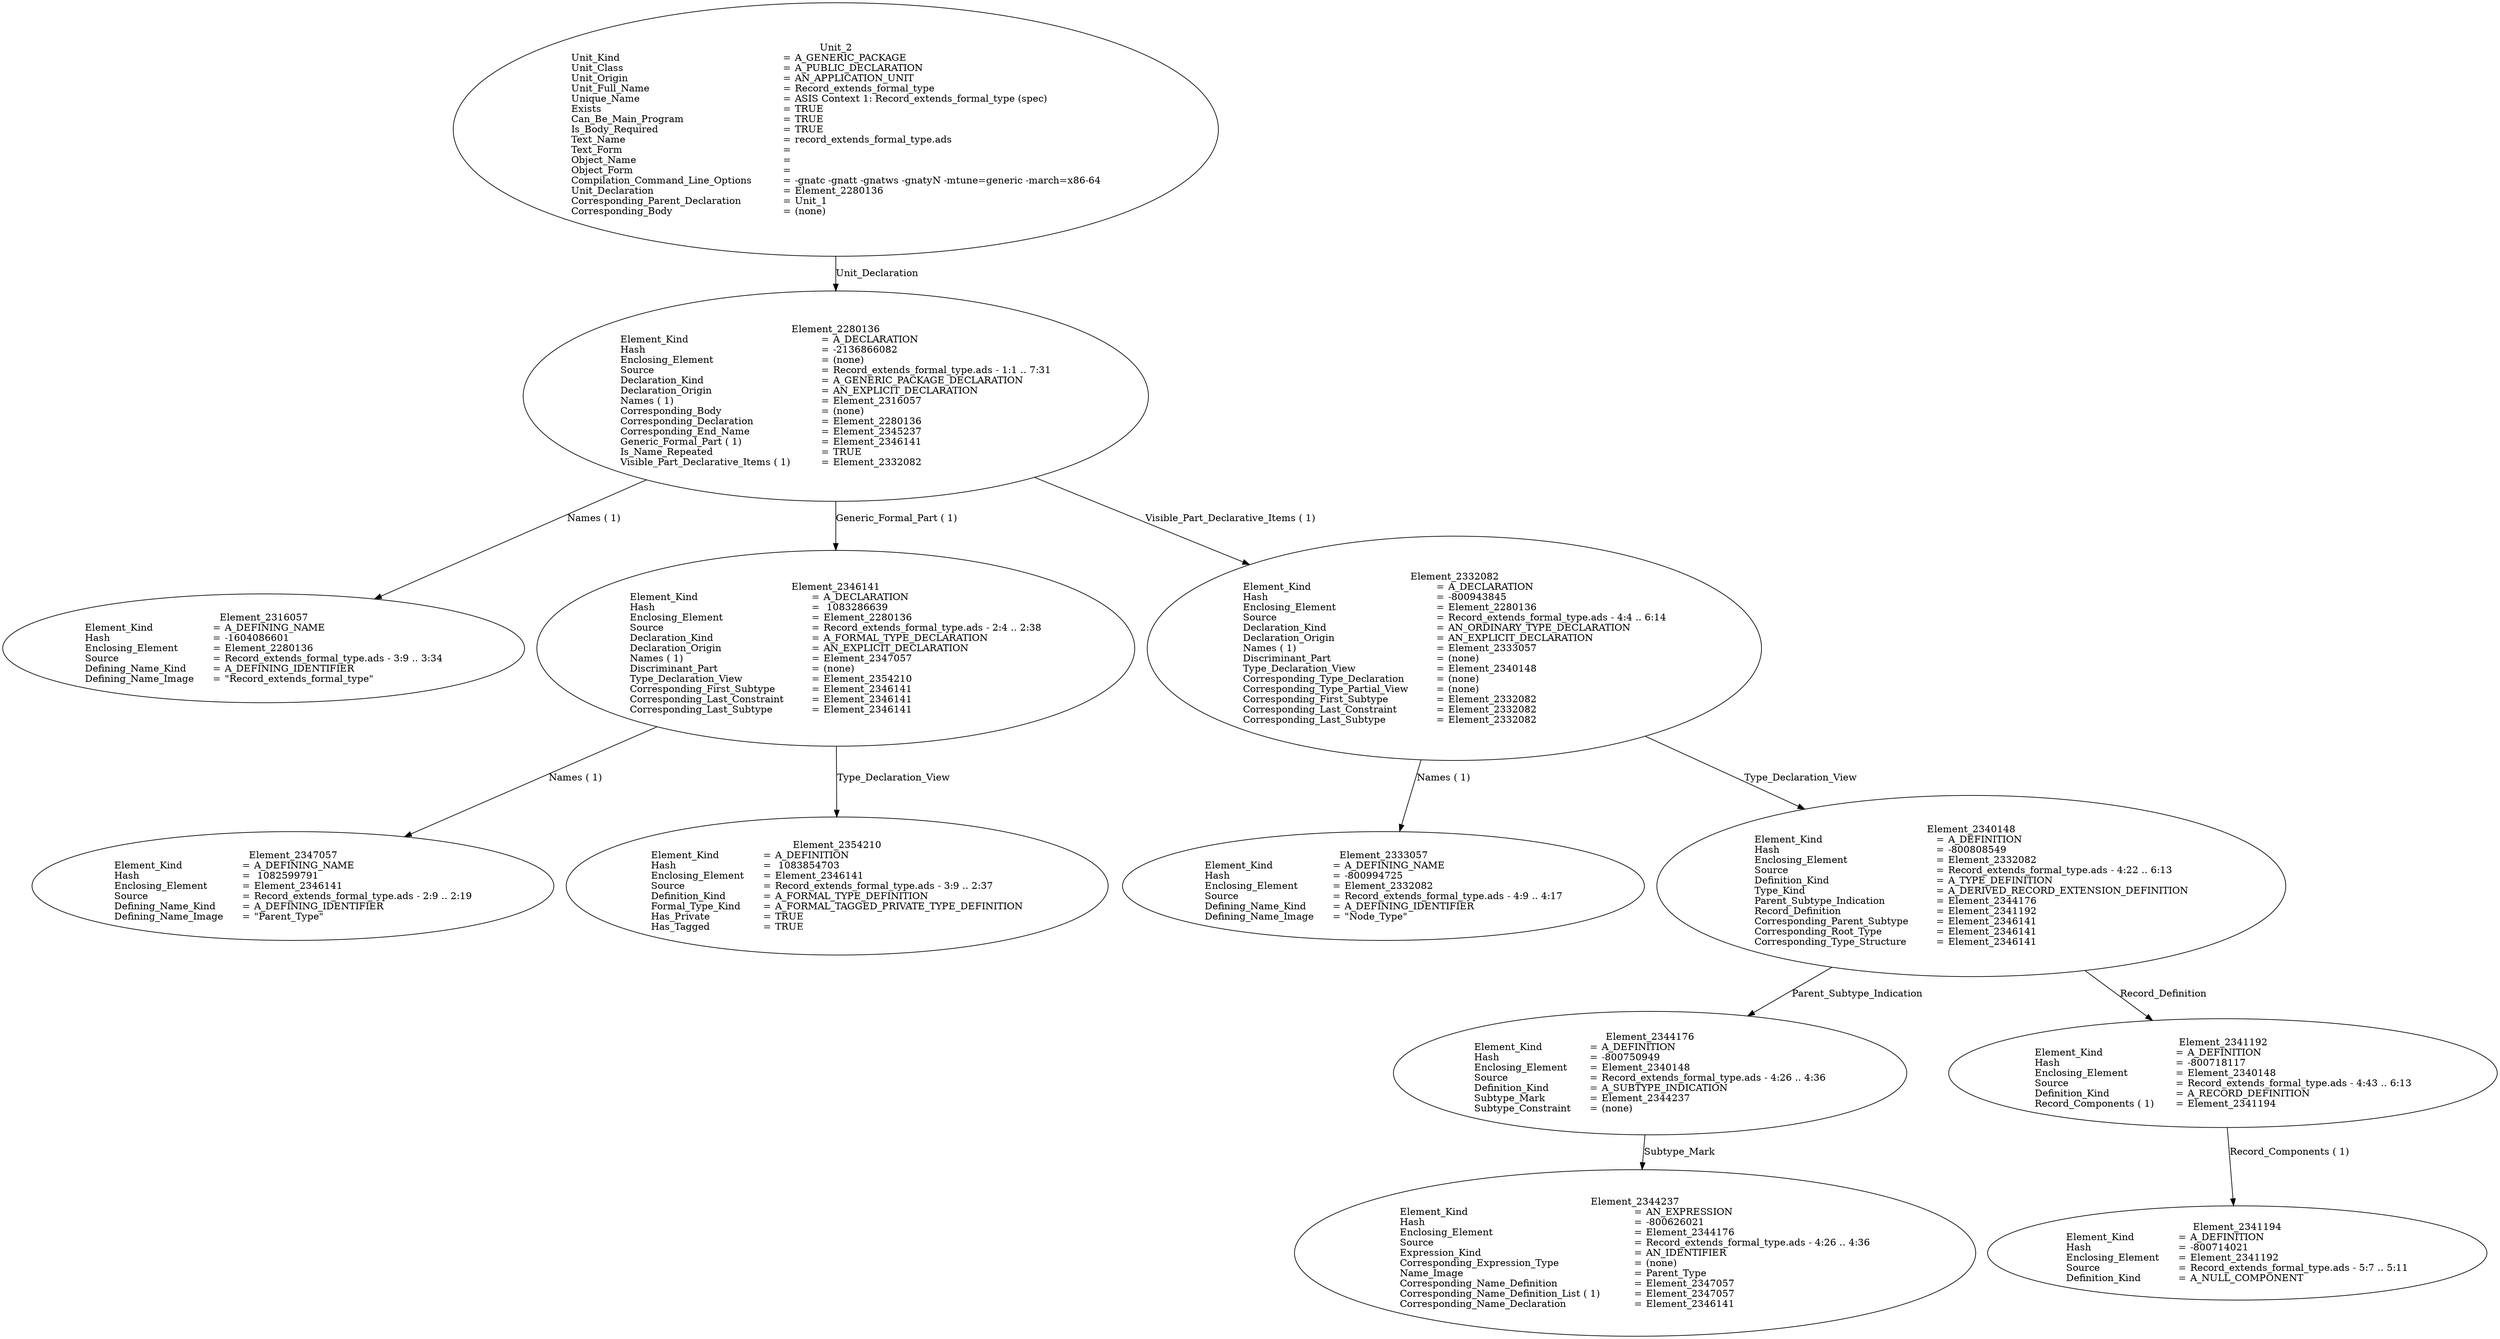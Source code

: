 digraph "record_extends_formal_type.adt" {
  Unit_2 -> Element_2280136
      [ label=Unit_Declaration ];
  Unit_2
      [ label=<<TABLE BORDER="0" CELLBORDER="0" CELLSPACING="0" CELLPADDING="0"> 
          <TR><TD COLSPAN="3">Unit_2</TD></TR>
          <TR><TD ALIGN="LEFT">Unit_Kind   </TD><TD> = </TD><TD ALIGN="LEFT">A_GENERIC_PACKAGE</TD></TR>
          <TR><TD ALIGN="LEFT">Unit_Class   </TD><TD> = </TD><TD ALIGN="LEFT">A_PUBLIC_DECLARATION</TD></TR>
          <TR><TD ALIGN="LEFT">Unit_Origin   </TD><TD> = </TD><TD ALIGN="LEFT">AN_APPLICATION_UNIT</TD></TR>
          <TR><TD ALIGN="LEFT">Unit_Full_Name    </TD><TD> = </TD><TD ALIGN="LEFT">Record_extends_formal_type</TD></TR>
          <TR><TD ALIGN="LEFT">Unique_Name   </TD><TD> = </TD><TD ALIGN="LEFT">ASIS Context 1: Record_extends_formal_type (spec)</TD></TR>
          <TR><TD ALIGN="LEFT">Exists  </TD><TD> = </TD><TD ALIGN="LEFT">TRUE</TD></TR>
          <TR><TD ALIGN="LEFT">Can_Be_Main_Program     </TD><TD> = </TD><TD ALIGN="LEFT">TRUE</TD></TR>
          <TR><TD ALIGN="LEFT">Is_Body_Required     </TD><TD> = </TD><TD ALIGN="LEFT">TRUE</TD></TR>
          <TR><TD ALIGN="LEFT">Text_Name   </TD><TD> = </TD><TD ALIGN="LEFT">record_extends_formal_type.ads</TD></TR>
          <TR><TD ALIGN="LEFT">Text_Form   </TD><TD> = </TD><TD ALIGN="LEFT"></TD></TR>
          <TR><TD ALIGN="LEFT">Object_Name   </TD><TD> = </TD><TD ALIGN="LEFT"></TD></TR>
          <TR><TD ALIGN="LEFT">Object_Form   </TD><TD> = </TD><TD ALIGN="LEFT"></TD></TR>
          <TR><TD ALIGN="LEFT">Compilation_Command_Line_Options         </TD><TD> = </TD><TD ALIGN="LEFT">-gnatc -gnatt -gnatws -gnatyN -mtune=generic -march=x86-64</TD></TR>
          <TR><TD ALIGN="LEFT">Unit_Declaration     </TD><TD> = </TD><TD ALIGN="LEFT">Element_2280136</TD></TR>
          <TR><TD ALIGN="LEFT">Corresponding_Parent_Declaration         </TD><TD> = </TD><TD ALIGN="LEFT">Unit_1</TD></TR>
          <TR><TD ALIGN="LEFT">Corresponding_Body     </TD><TD> = </TD><TD ALIGN="LEFT">(none)</TD></TR>
          </TABLE>> ];
  Element_2280136 -> Element_2316057
      [ label="Names ( 1)" ];
  Element_2280136 -> Element_2346141
      [ label="Generic_Formal_Part ( 1)" ];
  Element_2280136 -> Element_2332082
      [ label="Visible_Part_Declarative_Items ( 1)" ];
  Element_2280136
      [ label=<<TABLE BORDER="0" CELLBORDER="0" CELLSPACING="0" CELLPADDING="0"> 
          <TR><TD COLSPAN="3">Element_2280136</TD></TR>
          <TR><TD ALIGN="LEFT">Element_Kind    </TD><TD> = </TD><TD ALIGN="LEFT">A_DECLARATION</TD></TR>
          <TR><TD ALIGN="LEFT">Hash  </TD><TD> = </TD><TD ALIGN="LEFT">-2136866082</TD></TR>
          <TR><TD ALIGN="LEFT">Enclosing_Element     </TD><TD> = </TD><TD ALIGN="LEFT">(none)</TD></TR>
          <TR><TD ALIGN="LEFT">Source  </TD><TD> = </TD><TD ALIGN="LEFT">Record_extends_formal_type.ads - 1:1 .. 7:31</TD></TR>
          <TR><TD ALIGN="LEFT">Declaration_Kind     </TD><TD> = </TD><TD ALIGN="LEFT">A_GENERIC_PACKAGE_DECLARATION</TD></TR>
          <TR><TD ALIGN="LEFT">Declaration_Origin     </TD><TD> = </TD><TD ALIGN="LEFT">AN_EXPLICIT_DECLARATION</TD></TR>
          <TR><TD ALIGN="LEFT">Names ( 1)   </TD><TD> = </TD><TD ALIGN="LEFT">Element_2316057</TD></TR>
          <TR><TD ALIGN="LEFT">Corresponding_Body     </TD><TD> = </TD><TD ALIGN="LEFT">(none)</TD></TR>
          <TR><TD ALIGN="LEFT">Corresponding_Declaration       </TD><TD> = </TD><TD ALIGN="LEFT">Element_2280136</TD></TR>
          <TR><TD ALIGN="LEFT">Corresponding_End_Name      </TD><TD> = </TD><TD ALIGN="LEFT">Element_2345237</TD></TR>
          <TR><TD ALIGN="LEFT">Generic_Formal_Part ( 1)       </TD><TD> = </TD><TD ALIGN="LEFT">Element_2346141</TD></TR>
          <TR><TD ALIGN="LEFT">Is_Name_Repeated     </TD><TD> = </TD><TD ALIGN="LEFT">TRUE</TD></TR>
          <TR><TD ALIGN="LEFT">Visible_Part_Declarative_Items ( 1)         </TD><TD> = </TD><TD ALIGN="LEFT">Element_2332082</TD></TR>
          </TABLE>> ];
  Element_2346141 -> Element_2347057
      [ label="Names ( 1)" ];
  Element_2346141 -> Element_2354210
      [ label=Type_Declaration_View ];
  Element_2346141
      [ label=<<TABLE BORDER="0" CELLBORDER="0" CELLSPACING="0" CELLPADDING="0"> 
          <TR><TD COLSPAN="3">Element_2346141</TD></TR>
          <TR><TD ALIGN="LEFT">Element_Kind    </TD><TD> = </TD><TD ALIGN="LEFT">A_DECLARATION</TD></TR>
          <TR><TD ALIGN="LEFT">Hash  </TD><TD> = </TD><TD ALIGN="LEFT"> 1083286639</TD></TR>
          <TR><TD ALIGN="LEFT">Enclosing_Element     </TD><TD> = </TD><TD ALIGN="LEFT">Element_2280136</TD></TR>
          <TR><TD ALIGN="LEFT">Source  </TD><TD> = </TD><TD ALIGN="LEFT">Record_extends_formal_type.ads - 2:4 .. 2:38</TD></TR>
          <TR><TD ALIGN="LEFT">Declaration_Kind     </TD><TD> = </TD><TD ALIGN="LEFT">A_FORMAL_TYPE_DECLARATION</TD></TR>
          <TR><TD ALIGN="LEFT">Declaration_Origin     </TD><TD> = </TD><TD ALIGN="LEFT">AN_EXPLICIT_DECLARATION</TD></TR>
          <TR><TD ALIGN="LEFT">Names ( 1)   </TD><TD> = </TD><TD ALIGN="LEFT">Element_2347057</TD></TR>
          <TR><TD ALIGN="LEFT">Discriminant_Part     </TD><TD> = </TD><TD ALIGN="LEFT">(none)</TD></TR>
          <TR><TD ALIGN="LEFT">Type_Declaration_View      </TD><TD> = </TD><TD ALIGN="LEFT">Element_2354210</TD></TR>
          <TR><TD ALIGN="LEFT">Corresponding_First_Subtype       </TD><TD> = </TD><TD ALIGN="LEFT">Element_2346141</TD></TR>
          <TR><TD ALIGN="LEFT">Corresponding_Last_Constraint        </TD><TD> = </TD><TD ALIGN="LEFT">Element_2346141</TD></TR>
          <TR><TD ALIGN="LEFT">Corresponding_Last_Subtype       </TD><TD> = </TD><TD ALIGN="LEFT">Element_2346141</TD></TR>
          </TABLE>> ];
  Element_2347057
      [ label=<<TABLE BORDER="0" CELLBORDER="0" CELLSPACING="0" CELLPADDING="0"> 
          <TR><TD COLSPAN="3">Element_2347057</TD></TR>
          <TR><TD ALIGN="LEFT">Element_Kind    </TD><TD> = </TD><TD ALIGN="LEFT">A_DEFINING_NAME</TD></TR>
          <TR><TD ALIGN="LEFT">Hash  </TD><TD> = </TD><TD ALIGN="LEFT"> 1082599791</TD></TR>
          <TR><TD ALIGN="LEFT">Enclosing_Element     </TD><TD> = </TD><TD ALIGN="LEFT">Element_2346141</TD></TR>
          <TR><TD ALIGN="LEFT">Source  </TD><TD> = </TD><TD ALIGN="LEFT">Record_extends_formal_type.ads - 2:9 .. 2:19</TD></TR>
          <TR><TD ALIGN="LEFT">Defining_Name_Kind     </TD><TD> = </TD><TD ALIGN="LEFT">A_DEFINING_IDENTIFIER</TD></TR>
          <TR><TD ALIGN="LEFT">Defining_Name_Image     </TD><TD> = </TD><TD ALIGN="LEFT">"Parent_Type"</TD></TR>
          </TABLE>> ];
  Element_2354210
      [ label=<<TABLE BORDER="0" CELLBORDER="0" CELLSPACING="0" CELLPADDING="0"> 
          <TR><TD COLSPAN="3">Element_2354210</TD></TR>
          <TR><TD ALIGN="LEFT">Element_Kind    </TD><TD> = </TD><TD ALIGN="LEFT">A_DEFINITION</TD></TR>
          <TR><TD ALIGN="LEFT">Hash  </TD><TD> = </TD><TD ALIGN="LEFT"> 1083854703</TD></TR>
          <TR><TD ALIGN="LEFT">Enclosing_Element     </TD><TD> = </TD><TD ALIGN="LEFT">Element_2346141</TD></TR>
          <TR><TD ALIGN="LEFT">Source  </TD><TD> = </TD><TD ALIGN="LEFT">Record_extends_formal_type.ads - 3:9 .. 2:37</TD></TR>
          <TR><TD ALIGN="LEFT">Definition_Kind    </TD><TD> = </TD><TD ALIGN="LEFT">A_FORMAL_TYPE_DEFINITION</TD></TR>
          <TR><TD ALIGN="LEFT">Formal_Type_Kind     </TD><TD> = </TD><TD ALIGN="LEFT">A_FORMAL_TAGGED_PRIVATE_TYPE_DEFINITION</TD></TR>
          <TR><TD ALIGN="LEFT">Has_Private   </TD><TD> = </TD><TD ALIGN="LEFT">TRUE</TD></TR>
          <TR><TD ALIGN="LEFT">Has_Tagged   </TD><TD> = </TD><TD ALIGN="LEFT">TRUE</TD></TR>
          </TABLE>> ];
  Element_2316057
      [ label=<<TABLE BORDER="0" CELLBORDER="0" CELLSPACING="0" CELLPADDING="0"> 
          <TR><TD COLSPAN="3">Element_2316057</TD></TR>
          <TR><TD ALIGN="LEFT">Element_Kind    </TD><TD> = </TD><TD ALIGN="LEFT">A_DEFINING_NAME</TD></TR>
          <TR><TD ALIGN="LEFT">Hash  </TD><TD> = </TD><TD ALIGN="LEFT">-1604086601</TD></TR>
          <TR><TD ALIGN="LEFT">Enclosing_Element     </TD><TD> = </TD><TD ALIGN="LEFT">Element_2280136</TD></TR>
          <TR><TD ALIGN="LEFT">Source  </TD><TD> = </TD><TD ALIGN="LEFT">Record_extends_formal_type.ads - 3:9 .. 3:34</TD></TR>
          <TR><TD ALIGN="LEFT">Defining_Name_Kind     </TD><TD> = </TD><TD ALIGN="LEFT">A_DEFINING_IDENTIFIER</TD></TR>
          <TR><TD ALIGN="LEFT">Defining_Name_Image     </TD><TD> = </TD><TD ALIGN="LEFT">"Record_extends_formal_type"</TD></TR>
          </TABLE>> ];
  Element_2332082 -> Element_2333057
      [ label="Names ( 1)" ];
  Element_2332082 -> Element_2340148
      [ label=Type_Declaration_View ];
  Element_2332082
      [ label=<<TABLE BORDER="0" CELLBORDER="0" CELLSPACING="0" CELLPADDING="0"> 
          <TR><TD COLSPAN="3">Element_2332082</TD></TR>
          <TR><TD ALIGN="LEFT">Element_Kind    </TD><TD> = </TD><TD ALIGN="LEFT">A_DECLARATION</TD></TR>
          <TR><TD ALIGN="LEFT">Hash  </TD><TD> = </TD><TD ALIGN="LEFT">-800943845</TD></TR>
          <TR><TD ALIGN="LEFT">Enclosing_Element     </TD><TD> = </TD><TD ALIGN="LEFT">Element_2280136</TD></TR>
          <TR><TD ALIGN="LEFT">Source  </TD><TD> = </TD><TD ALIGN="LEFT">Record_extends_formal_type.ads - 4:4 .. 6:14</TD></TR>
          <TR><TD ALIGN="LEFT">Declaration_Kind     </TD><TD> = </TD><TD ALIGN="LEFT">AN_ORDINARY_TYPE_DECLARATION</TD></TR>
          <TR><TD ALIGN="LEFT">Declaration_Origin     </TD><TD> = </TD><TD ALIGN="LEFT">AN_EXPLICIT_DECLARATION</TD></TR>
          <TR><TD ALIGN="LEFT">Names ( 1)   </TD><TD> = </TD><TD ALIGN="LEFT">Element_2333057</TD></TR>
          <TR><TD ALIGN="LEFT">Discriminant_Part     </TD><TD> = </TD><TD ALIGN="LEFT">(none)</TD></TR>
          <TR><TD ALIGN="LEFT">Type_Declaration_View      </TD><TD> = </TD><TD ALIGN="LEFT">Element_2340148</TD></TR>
          <TR><TD ALIGN="LEFT">Corresponding_Type_Declaration        </TD><TD> = </TD><TD ALIGN="LEFT">(none)</TD></TR>
          <TR><TD ALIGN="LEFT">Corresponding_Type_Partial_View        </TD><TD> = </TD><TD ALIGN="LEFT">(none)</TD></TR>
          <TR><TD ALIGN="LEFT">Corresponding_First_Subtype       </TD><TD> = </TD><TD ALIGN="LEFT">Element_2332082</TD></TR>
          <TR><TD ALIGN="LEFT">Corresponding_Last_Constraint        </TD><TD> = </TD><TD ALIGN="LEFT">Element_2332082</TD></TR>
          <TR><TD ALIGN="LEFT">Corresponding_Last_Subtype       </TD><TD> = </TD><TD ALIGN="LEFT">Element_2332082</TD></TR>
          </TABLE>> ];
  Element_2333057
      [ label=<<TABLE BORDER="0" CELLBORDER="0" CELLSPACING="0" CELLPADDING="0"> 
          <TR><TD COLSPAN="3">Element_2333057</TD></TR>
          <TR><TD ALIGN="LEFT">Element_Kind    </TD><TD> = </TD><TD ALIGN="LEFT">A_DEFINING_NAME</TD></TR>
          <TR><TD ALIGN="LEFT">Hash  </TD><TD> = </TD><TD ALIGN="LEFT">-800994725</TD></TR>
          <TR><TD ALIGN="LEFT">Enclosing_Element     </TD><TD> = </TD><TD ALIGN="LEFT">Element_2332082</TD></TR>
          <TR><TD ALIGN="LEFT">Source  </TD><TD> = </TD><TD ALIGN="LEFT">Record_extends_formal_type.ads - 4:9 .. 4:17</TD></TR>
          <TR><TD ALIGN="LEFT">Defining_Name_Kind     </TD><TD> = </TD><TD ALIGN="LEFT">A_DEFINING_IDENTIFIER</TD></TR>
          <TR><TD ALIGN="LEFT">Defining_Name_Image     </TD><TD> = </TD><TD ALIGN="LEFT">"Node_Type"</TD></TR>
          </TABLE>> ];
  Element_2340148 -> Element_2344176
      [ label=Parent_Subtype_Indication ];
  Element_2340148 -> Element_2341192
      [ label=Record_Definition ];
  Element_2340148
      [ label=<<TABLE BORDER="0" CELLBORDER="0" CELLSPACING="0" CELLPADDING="0"> 
          <TR><TD COLSPAN="3">Element_2340148</TD></TR>
          <TR><TD ALIGN="LEFT">Element_Kind    </TD><TD> = </TD><TD ALIGN="LEFT">A_DEFINITION</TD></TR>
          <TR><TD ALIGN="LEFT">Hash  </TD><TD> = </TD><TD ALIGN="LEFT">-800808549</TD></TR>
          <TR><TD ALIGN="LEFT">Enclosing_Element     </TD><TD> = </TD><TD ALIGN="LEFT">Element_2332082</TD></TR>
          <TR><TD ALIGN="LEFT">Source  </TD><TD> = </TD><TD ALIGN="LEFT">Record_extends_formal_type.ads - 4:22 .. 6:13</TD></TR>
          <TR><TD ALIGN="LEFT">Definition_Kind    </TD><TD> = </TD><TD ALIGN="LEFT">A_TYPE_DEFINITION</TD></TR>
          <TR><TD ALIGN="LEFT">Type_Kind   </TD><TD> = </TD><TD ALIGN="LEFT">A_DERIVED_RECORD_EXTENSION_DEFINITION</TD></TR>
          <TR><TD ALIGN="LEFT">Parent_Subtype_Indication       </TD><TD> = </TD><TD ALIGN="LEFT">Element_2344176</TD></TR>
          <TR><TD ALIGN="LEFT">Record_Definition     </TD><TD> = </TD><TD ALIGN="LEFT">Element_2341192</TD></TR>
          <TR><TD ALIGN="LEFT">Corresponding_Parent_Subtype        </TD><TD> = </TD><TD ALIGN="LEFT">Element_2346141</TD></TR>
          <TR><TD ALIGN="LEFT">Corresponding_Root_Type      </TD><TD> = </TD><TD ALIGN="LEFT">Element_2346141</TD></TR>
          <TR><TD ALIGN="LEFT">Corresponding_Type_Structure        </TD><TD> = </TD><TD ALIGN="LEFT">Element_2346141</TD></TR>
          </TABLE>> ];
  Element_2344176 -> Element_2344237
      [ label=Subtype_Mark ];
  Element_2344176
      [ label=<<TABLE BORDER="0" CELLBORDER="0" CELLSPACING="0" CELLPADDING="0"> 
          <TR><TD COLSPAN="3">Element_2344176</TD></TR>
          <TR><TD ALIGN="LEFT">Element_Kind    </TD><TD> = </TD><TD ALIGN="LEFT">A_DEFINITION</TD></TR>
          <TR><TD ALIGN="LEFT">Hash  </TD><TD> = </TD><TD ALIGN="LEFT">-800750949</TD></TR>
          <TR><TD ALIGN="LEFT">Enclosing_Element     </TD><TD> = </TD><TD ALIGN="LEFT">Element_2340148</TD></TR>
          <TR><TD ALIGN="LEFT">Source  </TD><TD> = </TD><TD ALIGN="LEFT">Record_extends_formal_type.ads - 4:26 .. 4:36</TD></TR>
          <TR><TD ALIGN="LEFT">Definition_Kind    </TD><TD> = </TD><TD ALIGN="LEFT">A_SUBTYPE_INDICATION</TD></TR>
          <TR><TD ALIGN="LEFT">Subtype_Mark    </TD><TD> = </TD><TD ALIGN="LEFT">Element_2344237</TD></TR>
          <TR><TD ALIGN="LEFT">Subtype_Constraint     </TD><TD> = </TD><TD ALIGN="LEFT">(none)</TD></TR>
          </TABLE>> ];
  Element_2344237
      [ label=<<TABLE BORDER="0" CELLBORDER="0" CELLSPACING="0" CELLPADDING="0"> 
          <TR><TD COLSPAN="3">Element_2344237</TD></TR>
          <TR><TD ALIGN="LEFT">Element_Kind    </TD><TD> = </TD><TD ALIGN="LEFT">AN_EXPRESSION</TD></TR>
          <TR><TD ALIGN="LEFT">Hash  </TD><TD> = </TD><TD ALIGN="LEFT">-800626021</TD></TR>
          <TR><TD ALIGN="LEFT">Enclosing_Element     </TD><TD> = </TD><TD ALIGN="LEFT">Element_2344176</TD></TR>
          <TR><TD ALIGN="LEFT">Source  </TD><TD> = </TD><TD ALIGN="LEFT">Record_extends_formal_type.ads - 4:26 .. 4:36</TD></TR>
          <TR><TD ALIGN="LEFT">Expression_Kind    </TD><TD> = </TD><TD ALIGN="LEFT">AN_IDENTIFIER</TD></TR>
          <TR><TD ALIGN="LEFT">Corresponding_Expression_Type        </TD><TD> = </TD><TD ALIGN="LEFT">(none)</TD></TR>
          <TR><TD ALIGN="LEFT">Name_Image   </TD><TD> = </TD><TD ALIGN="LEFT">Parent_Type</TD></TR>
          <TR><TD ALIGN="LEFT">Corresponding_Name_Definition        </TD><TD> = </TD><TD ALIGN="LEFT">Element_2347057</TD></TR>
          <TR><TD ALIGN="LEFT">Corresponding_Name_Definition_List ( 1)          </TD><TD> = </TD><TD ALIGN="LEFT">Element_2347057</TD></TR>
          <TR><TD ALIGN="LEFT">Corresponding_Name_Declaration        </TD><TD> = </TD><TD ALIGN="LEFT">Element_2346141</TD></TR>
          </TABLE>> ];
  Element_2341192 -> Element_2341194
      [ label="Record_Components ( 1)" ];
  Element_2341192
      [ label=<<TABLE BORDER="0" CELLBORDER="0" CELLSPACING="0" CELLPADDING="0"> 
          <TR><TD COLSPAN="3">Element_2341192</TD></TR>
          <TR><TD ALIGN="LEFT">Element_Kind    </TD><TD> = </TD><TD ALIGN="LEFT">A_DEFINITION</TD></TR>
          <TR><TD ALIGN="LEFT">Hash  </TD><TD> = </TD><TD ALIGN="LEFT">-800718117</TD></TR>
          <TR><TD ALIGN="LEFT">Enclosing_Element     </TD><TD> = </TD><TD ALIGN="LEFT">Element_2340148</TD></TR>
          <TR><TD ALIGN="LEFT">Source  </TD><TD> = </TD><TD ALIGN="LEFT">Record_extends_formal_type.ads - 4:43 .. 6:13</TD></TR>
          <TR><TD ALIGN="LEFT">Definition_Kind    </TD><TD> = </TD><TD ALIGN="LEFT">A_RECORD_DEFINITION</TD></TR>
          <TR><TD ALIGN="LEFT">Record_Components ( 1)      </TD><TD> = </TD><TD ALIGN="LEFT">Element_2341194</TD></TR>
          </TABLE>> ];
  Element_2341194
      [ label=<<TABLE BORDER="0" CELLBORDER="0" CELLSPACING="0" CELLPADDING="0"> 
          <TR><TD COLSPAN="3">Element_2341194</TD></TR>
          <TR><TD ALIGN="LEFT">Element_Kind    </TD><TD> = </TD><TD ALIGN="LEFT">A_DEFINITION</TD></TR>
          <TR><TD ALIGN="LEFT">Hash  </TD><TD> = </TD><TD ALIGN="LEFT">-800714021</TD></TR>
          <TR><TD ALIGN="LEFT">Enclosing_Element     </TD><TD> = </TD><TD ALIGN="LEFT">Element_2341192</TD></TR>
          <TR><TD ALIGN="LEFT">Source  </TD><TD> = </TD><TD ALIGN="LEFT">Record_extends_formal_type.ads - 5:7 .. 5:11</TD></TR>
          <TR><TD ALIGN="LEFT">Definition_Kind    </TD><TD> = </TD><TD ALIGN="LEFT">A_NULL_COMPONENT</TD></TR>
          </TABLE>> ]
}
